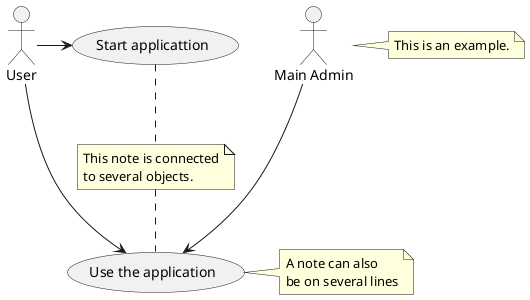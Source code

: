 @startuml
'https://plantuml.com/use-case-diagram

:Main Admin: as Admin
(Use the application) as (Use)
(Start applicattion) as (Start)

User -> (Start)
User --> (Use)

Admin ---> (Use)

note right of Admin : This is an example.

note right of (Use)
A note can also
be on several lines
end note

note "This note is connected\nto several objects." as N2
(Start) .. N2
N2 .. (Use)
@enduml